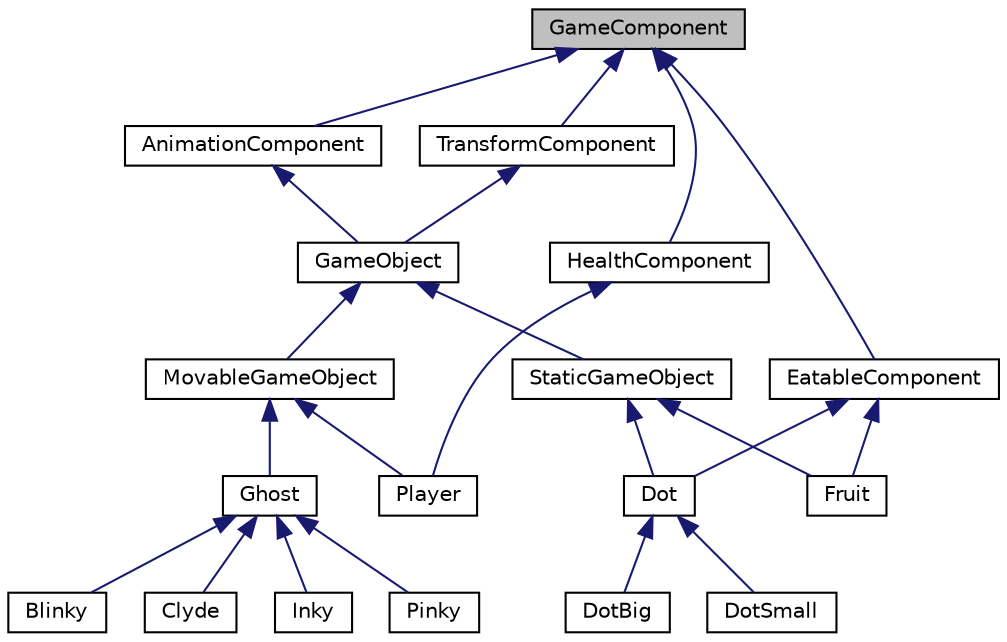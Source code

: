 digraph "GameComponent"
{
 // LATEX_PDF_SIZE
  edge [fontname="Helvetica",fontsize="10",labelfontname="Helvetica",labelfontsize="10"];
  node [fontname="Helvetica",fontsize="10",shape=record];
  Node1 [label="GameComponent",height=0.2,width=0.4,color="black", fillcolor="grey75", style="filled", fontcolor="black",tooltip=" "];
  Node1 -> Node2 [dir="back",color="midnightblue",fontsize="10",style="solid",fontname="Helvetica"];
  Node2 [label="AnimationComponent",height=0.2,width=0.4,color="black", fillcolor="white", style="filled",URL="$classAnimationComponent.html",tooltip="The model for the animation component, which is responsible for handling the animation of sprites and..."];
  Node2 -> Node3 [dir="back",color="midnightblue",fontsize="10",style="solid",fontname="Helvetica"];
  Node3 [label="GameObject",height=0.2,width=0.4,color="black", fillcolor="white", style="filled",URL="$classGameObject.html",tooltip=" "];
  Node3 -> Node4 [dir="back",color="midnightblue",fontsize="10",style="solid",fontname="Helvetica"];
  Node4 [label="MovableGameObject",height=0.2,width=0.4,color="black", fillcolor="white", style="filled",URL="$classMovableGameObject.html",tooltip="A class representing a game object that can move."];
  Node4 -> Node5 [dir="back",color="midnightblue",fontsize="10",style="solid",fontname="Helvetica"];
  Node5 [label="Ghost",height=0.2,width=0.4,color="black", fillcolor="white", style="filled",URL="$classGhost.html",tooltip="The Ghost class manages a single ghost in the game."];
  Node5 -> Node6 [dir="back",color="midnightblue",fontsize="10",style="solid",fontname="Helvetica"];
  Node6 [label="Blinky",height=0.2,width=0.4,color="black", fillcolor="white", style="filled",URL="$classBlinky.html",tooltip="The Blinky class represents the red ghost in the game."];
  Node5 -> Node7 [dir="back",color="midnightblue",fontsize="10",style="solid",fontname="Helvetica"];
  Node7 [label="Clyde",height=0.2,width=0.4,color="black", fillcolor="white", style="filled",URL="$classClyde.html",tooltip="A class that represents the Clyde ghost in the game."];
  Node5 -> Node8 [dir="back",color="midnightblue",fontsize="10",style="solid",fontname="Helvetica"];
  Node8 [label="Inky",height=0.2,width=0.4,color="black", fillcolor="white", style="filled",URL="$classInky.html",tooltip="The Inky class represents the cyan ghost in the game. Inherits from the Ghost class and defines the s..."];
  Node5 -> Node9 [dir="back",color="midnightblue",fontsize="10",style="solid",fontname="Helvetica"];
  Node9 [label="Pinky",height=0.2,width=0.4,color="black", fillcolor="white", style="filled",URL="$classPinky.html",tooltip="The Pinky class represents the pink ghost in the game."];
  Node4 -> Node10 [dir="back",color="midnightblue",fontsize="10",style="solid",fontname="Helvetica"];
  Node10 [label="Player",height=0.2,width=0.4,color="black", fillcolor="white", style="filled",URL="$classPlayer.html",tooltip="Main pac-man player object."];
  Node3 -> Node11 [dir="back",color="midnightblue",fontsize="10",style="solid",fontname="Helvetica"];
  Node11 [label="StaticGameObject",height=0.2,width=0.4,color="black", fillcolor="white", style="filled",URL="$classStaticGameObject.html",tooltip="Base class for static game objects like dots and fruits."];
  Node11 -> Node12 [dir="back",color="midnightblue",fontsize="10",style="solid",fontname="Helvetica"];
  Node12 [label="Dot",height=0.2,width=0.4,color="black", fillcolor="white", style="filled",URL="$classDot.html",tooltip=" "];
  Node12 -> Node13 [dir="back",color="midnightblue",fontsize="10",style="solid",fontname="Helvetica"];
  Node13 [label="DotBig",height=0.2,width=0.4,color="black", fillcolor="white", style="filled",URL="$classDotBig.html",tooltip="The DotBig class represents the big dots that are eaten by Pacman."];
  Node12 -> Node14 [dir="back",color="midnightblue",fontsize="10",style="solid",fontname="Helvetica"];
  Node14 [label="DotSmall",height=0.2,width=0.4,color="black", fillcolor="white", style="filled",URL="$classDotSmall.html",tooltip="The DotSmall class, which represents the small dots that Pacman can eat."];
  Node11 -> Node15 [dir="back",color="midnightblue",fontsize="10",style="solid",fontname="Helvetica"];
  Node15 [label="Fruit",height=0.2,width=0.4,color="black", fillcolor="white", style="filled",URL="$classFruit.html",tooltip="The Fruit class."];
  Node1 -> Node16 [dir="back",color="midnightblue",fontsize="10",style="solid",fontname="Helvetica"];
  Node16 [label="EatableComponent",height=0.2,width=0.4,color="black", fillcolor="white", style="filled",URL="$classEatableComponent.html",tooltip=" "];
  Node16 -> Node12 [dir="back",color="midnightblue",fontsize="10",style="solid",fontname="Helvetica"];
  Node16 -> Node15 [dir="back",color="midnightblue",fontsize="10",style="solid",fontname="Helvetica"];
  Node1 -> Node17 [dir="back",color="midnightblue",fontsize="10",style="solid",fontname="Helvetica"];
  Node17 [label="HealthComponent",height=0.2,width=0.4,color="black", fillcolor="white", style="filled",URL="$classHealthComponent.html",tooltip=" "];
  Node17 -> Node10 [dir="back",color="midnightblue",fontsize="10",style="solid",fontname="Helvetica"];
  Node1 -> Node18 [dir="back",color="midnightblue",fontsize="10",style="solid",fontname="Helvetica"];
  Node18 [label="TransformComponent",height=0.2,width=0.4,color="black", fillcolor="white", style="filled",URL="$classTransformComponent.html",tooltip=" "];
  Node18 -> Node3 [dir="back",color="midnightblue",fontsize="10",style="solid",fontname="Helvetica"];
}
